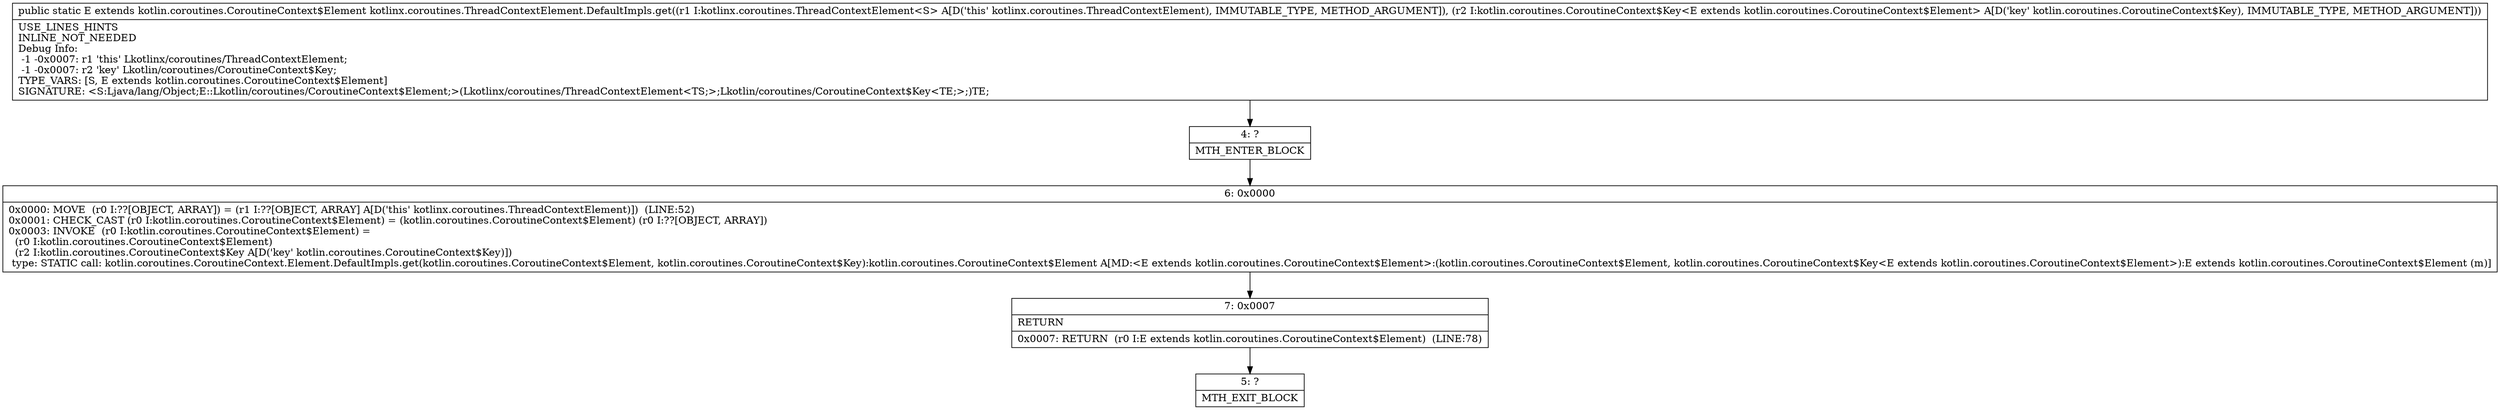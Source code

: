 digraph "CFG forkotlinx.coroutines.ThreadContextElement.DefaultImpls.get(Lkotlinx\/coroutines\/ThreadContextElement;Lkotlin\/coroutines\/CoroutineContext$Key;)Lkotlin\/coroutines\/CoroutineContext$Element;" {
Node_4 [shape=record,label="{4\:\ ?|MTH_ENTER_BLOCK\l}"];
Node_6 [shape=record,label="{6\:\ 0x0000|0x0000: MOVE  (r0 I:??[OBJECT, ARRAY]) = (r1 I:??[OBJECT, ARRAY] A[D('this' kotlinx.coroutines.ThreadContextElement)])  (LINE:52)\l0x0001: CHECK_CAST (r0 I:kotlin.coroutines.CoroutineContext$Element) = (kotlin.coroutines.CoroutineContext$Element) (r0 I:??[OBJECT, ARRAY]) \l0x0003: INVOKE  (r0 I:kotlin.coroutines.CoroutineContext$Element) = \l  (r0 I:kotlin.coroutines.CoroutineContext$Element)\l  (r2 I:kotlin.coroutines.CoroutineContext$Key A[D('key' kotlin.coroutines.CoroutineContext$Key)])\l type: STATIC call: kotlin.coroutines.CoroutineContext.Element.DefaultImpls.get(kotlin.coroutines.CoroutineContext$Element, kotlin.coroutines.CoroutineContext$Key):kotlin.coroutines.CoroutineContext$Element A[MD:\<E extends kotlin.coroutines.CoroutineContext$Element\>:(kotlin.coroutines.CoroutineContext$Element, kotlin.coroutines.CoroutineContext$Key\<E extends kotlin.coroutines.CoroutineContext$Element\>):E extends kotlin.coroutines.CoroutineContext$Element (m)]\l}"];
Node_7 [shape=record,label="{7\:\ 0x0007|RETURN\l|0x0007: RETURN  (r0 I:E extends kotlin.coroutines.CoroutineContext$Element)  (LINE:78)\l}"];
Node_5 [shape=record,label="{5\:\ ?|MTH_EXIT_BLOCK\l}"];
MethodNode[shape=record,label="{public static E extends kotlin.coroutines.CoroutineContext$Element kotlinx.coroutines.ThreadContextElement.DefaultImpls.get((r1 I:kotlinx.coroutines.ThreadContextElement\<S\> A[D('this' kotlinx.coroutines.ThreadContextElement), IMMUTABLE_TYPE, METHOD_ARGUMENT]), (r2 I:kotlin.coroutines.CoroutineContext$Key\<E extends kotlin.coroutines.CoroutineContext$Element\> A[D('key' kotlin.coroutines.CoroutineContext$Key), IMMUTABLE_TYPE, METHOD_ARGUMENT]))  | USE_LINES_HINTS\lINLINE_NOT_NEEDED\lDebug Info:\l  \-1 \-0x0007: r1 'this' Lkotlinx\/coroutines\/ThreadContextElement;\l  \-1 \-0x0007: r2 'key' Lkotlin\/coroutines\/CoroutineContext$Key;\lTYPE_VARS: [S, E extends kotlin.coroutines.CoroutineContext$Element]\lSIGNATURE: \<S:Ljava\/lang\/Object;E::Lkotlin\/coroutines\/CoroutineContext$Element;\>(Lkotlinx\/coroutines\/ThreadContextElement\<TS;\>;Lkotlin\/coroutines\/CoroutineContext$Key\<TE;\>;)TE;\l}"];
MethodNode -> Node_4;Node_4 -> Node_6;
Node_6 -> Node_7;
Node_7 -> Node_5;
}

